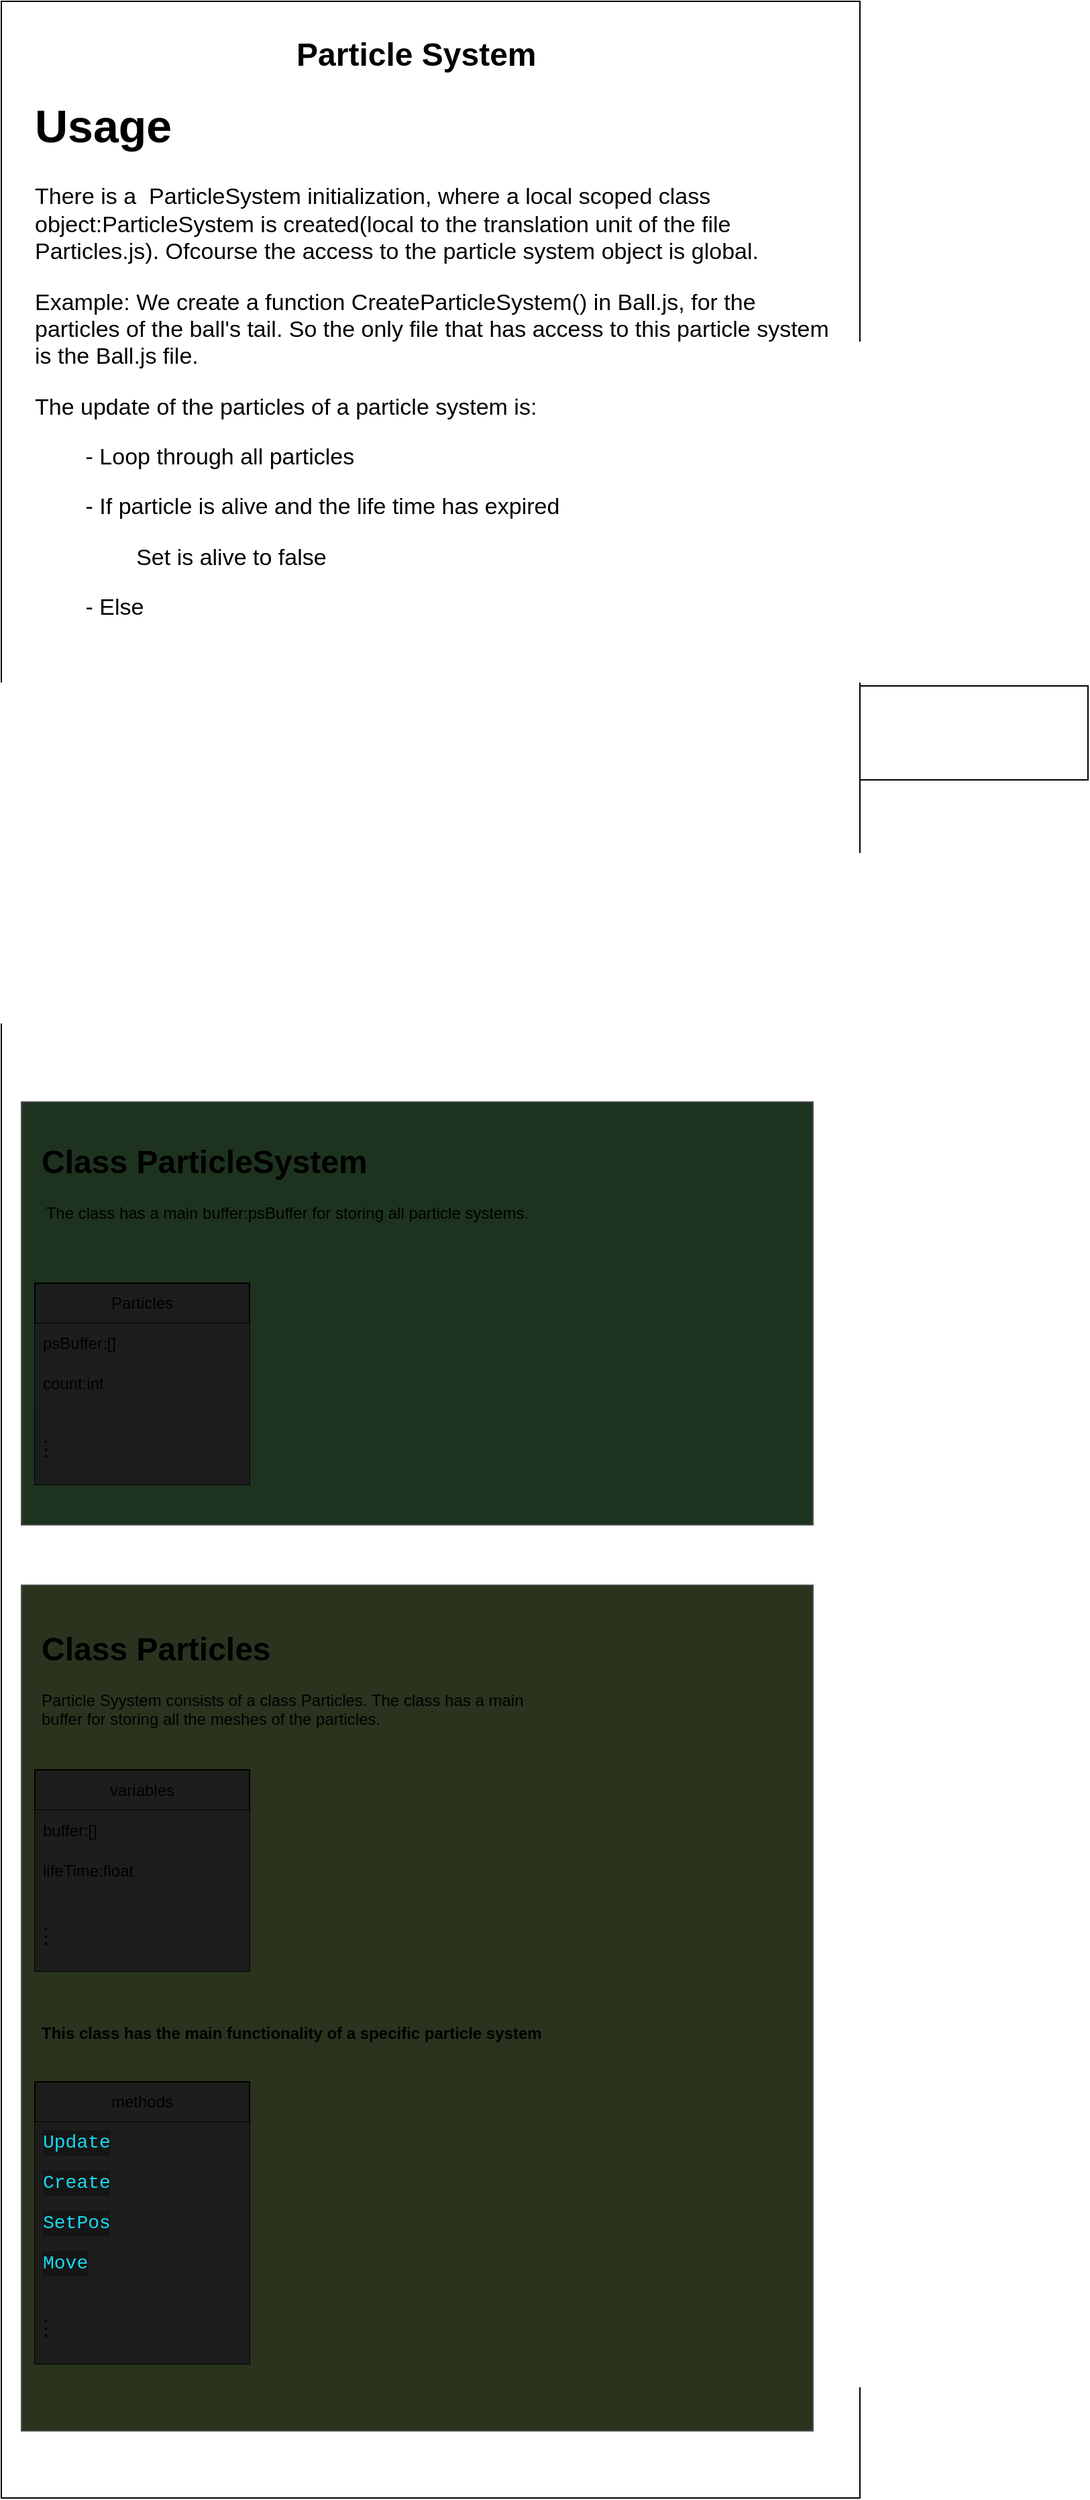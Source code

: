 <mxfile>
    <diagram id="NMNHoxecBD7GOg-Pw8OJ" name="Page-1">
        <mxGraphModel dx="1874" dy="754" grid="1" gridSize="10" guides="1" tooltips="1" connect="1" arrows="1" fold="1" page="1" pageScale="1" pageWidth="850" pageHeight="1100" math="0" shadow="0">
            <root>
                <mxCell id="0"/>
                <mxCell id="1" parent="0"/>
                <mxCell id="2" value="" style="rounded=0;whiteSpace=wrap;html=1;dropTarget=1;recursiveResize=0;container=1;" parent="1" vertex="1">
                    <mxGeometry x="470" y="540" width="270" height="70" as="geometry"/>
                </mxCell>
                <mxCell id="14" value="" style="rounded=0;whiteSpace=wrap;html=1;dropTarget=1;recursiveResize=0;container=1;" vertex="1" parent="1">
                    <mxGeometry x="-70" y="30" width="640" height="1860" as="geometry"/>
                </mxCell>
                <mxCell id="13" value="" style="rounded=0;whiteSpace=wrap;html=1;dropTarget=1;recursiveResize=0;container=1;fillColor=#1D331F;fontColor=#ffffff;strokeColor=#4D4D4D;" vertex="1" parent="14">
                    <mxGeometry x="15" y="820" width="590" height="315" as="geometry"/>
                </mxCell>
                <mxCell id="15" value="&lt;h1&gt;Class ParticleSystem&lt;/h1&gt;&lt;p&gt;&amp;nbsp;The class has a main buffer:psBuffer for storing all particle systems.&lt;/p&gt;&lt;p&gt;&lt;br&gt;&lt;/p&gt;" style="text;html=1;strokeColor=none;fillColor=none;spacing=5;spacingTop=-20;whiteSpace=wrap;overflow=hidden;rounded=0;" vertex="1" parent="13">
                    <mxGeometry x="10" y="25" width="400" height="100" as="geometry"/>
                </mxCell>
                <mxCell id="16" value="Particles" style="swimlane;fontStyle=0;childLayout=stackLayout;horizontal=1;startSize=30;horizontalStack=0;resizeParent=1;resizeParentMax=0;resizeLast=0;collapsible=1;marginBottom=0;whiteSpace=wrap;html=1;fillColor=#1C1D1C;" vertex="1" parent="13">
                    <mxGeometry x="10" y="135" width="160" height="150" as="geometry"/>
                </mxCell>
                <mxCell id="17" value="psBuffer:[]" style="text;align=left;verticalAlign=middle;spacingLeft=4;spacingRight=4;overflow=hidden;points=[[0,0.5],[1,0.5]];portConstraint=eastwest;rotatable=0;whiteSpace=wrap;html=1;fillColor=#1D1D1D;" vertex="1" parent="16">
                    <mxGeometry y="30" width="160" height="30" as="geometry"/>
                </mxCell>
                <mxCell id="18" value="count:int&lt;span style=&quot;white-space: pre;&quot;&gt;&#9;&lt;/span&gt;" style="text;align=left;verticalAlign=middle;spacingLeft=4;spacingRight=4;overflow=hidden;points=[[0,0.5],[1,0.5]];portConstraint=eastwest;rotatable=0;whiteSpace=wrap;html=1;fillColor=#1D1D1D;" vertex="1" parent="16">
                    <mxGeometry y="60" width="160" height="30" as="geometry"/>
                </mxCell>
                <mxCell id="19" value="&lt;p style=&quot;line-height: 40%;&quot;&gt;&lt;font style=&quot;font-size: 17px;&quot;&gt;.&lt;br&gt;.&lt;br&gt;.&lt;/font&gt;&lt;/p&gt;" style="text;align=left;verticalAlign=middle;spacingLeft=4;spacingRight=4;overflow=hidden;points=[[0,0.5],[1,0.5]];portConstraint=eastwest;rotatable=0;whiteSpace=wrap;html=1;fillColor=#1C1C1D;" vertex="1" parent="16">
                    <mxGeometry y="90" width="160" height="60" as="geometry"/>
                </mxCell>
                <mxCell id="20" value="" style="rounded=0;whiteSpace=wrap;html=1;dropTarget=1;recursiveResize=0;container=1;fillColor=#2A331E;fontColor=#ffffff;strokeColor=#4D4D4D;" vertex="1" parent="14">
                    <mxGeometry x="15" y="1180" width="590" height="630" as="geometry"/>
                </mxCell>
                <mxCell id="4" value="&lt;h1&gt;Class Particles&lt;/h1&gt;&lt;p&gt;Particle Syystem consists of a class Particles. The class has a main buffer for storing all the meshes of the particles.&lt;/p&gt;&lt;p&gt;&lt;br&gt;&lt;/p&gt;" style="text;html=1;strokeColor=none;fillColor=none;spacing=5;spacingTop=-20;whiteSpace=wrap;overflow=hidden;rounded=0;" vertex="1" parent="20">
                    <mxGeometry x="10" y="27.5" width="400" height="100" as="geometry"/>
                </mxCell>
                <mxCell id="5" value="variables" style="swimlane;fontStyle=0;childLayout=stackLayout;horizontal=1;startSize=30;horizontalStack=0;resizeParent=1;resizeParentMax=0;resizeLast=0;collapsible=1;marginBottom=0;whiteSpace=wrap;html=1;fillColor=#1D1D1D;" vertex="1" parent="20">
                    <mxGeometry x="10" y="137.5" width="160" height="150" as="geometry"/>
                </mxCell>
                <mxCell id="6" value="buffer:[]" style="text;strokeColor=none;fillColor=#1D1D1D;align=left;verticalAlign=middle;spacingLeft=4;spacingRight=4;overflow=hidden;points=[[0,0.5],[1,0.5]];portConstraint=eastwest;rotatable=0;whiteSpace=wrap;html=1;" vertex="1" parent="5">
                    <mxGeometry y="30" width="160" height="30" as="geometry"/>
                </mxCell>
                <mxCell id="7" value="lifeTime:float&lt;span style=&quot;white-space: pre;&quot;&gt;&#9;&lt;/span&gt;" style="text;strokeColor=none;fillColor=#1D1D1D;align=left;verticalAlign=middle;spacingLeft=4;spacingRight=4;overflow=hidden;points=[[0,0.5],[1,0.5]];portConstraint=eastwest;rotatable=0;whiteSpace=wrap;html=1;" vertex="1" parent="5">
                    <mxGeometry y="60" width="160" height="30" as="geometry"/>
                </mxCell>
                <mxCell id="8" value="&lt;p style=&quot;line-height: 40%;&quot;&gt;&lt;font style=&quot;font-size: 17px;&quot;&gt;.&lt;br&gt;.&lt;br&gt;.&lt;/font&gt;&lt;/p&gt;" style="text;strokeColor=none;fillColor=#1D1D1D;align=left;verticalAlign=middle;spacingLeft=4;spacingRight=4;overflow=hidden;points=[[0,0.5],[1,0.5]];portConstraint=eastwest;rotatable=0;whiteSpace=wrap;html=1;" vertex="1" parent="5">
                    <mxGeometry y="90" width="160" height="60" as="geometry"/>
                </mxCell>
                <mxCell id="27" value="&lt;h1 style=&quot;&quot;&gt;&lt;font style=&quot;font-size: 12px;&quot;&gt;This class has the main functionality of a specific particle system&lt;/font&gt;&lt;/h1&gt;" style="text;html=1;strokeColor=none;fillColor=none;spacing=5;spacingTop=-20;whiteSpace=wrap;overflow=hidden;rounded=0;" vertex="1" parent="20">
                    <mxGeometry x="10" y="310" width="400" height="40" as="geometry"/>
                </mxCell>
                <mxCell id="28" value="methods" style="swimlane;fontStyle=0;childLayout=stackLayout;horizontal=1;startSize=30;horizontalStack=0;resizeParent=1;resizeParentMax=0;resizeLast=0;collapsible=1;marginBottom=0;whiteSpace=wrap;html=1;fillColor=#1D1D1D;" vertex="1" parent="20">
                    <mxGeometry x="10" y="370" width="160" height="210" as="geometry"/>
                </mxCell>
                <mxCell id="29" value="&lt;div style=&quot;color: rgb(212, 212, 212); background-color: rgb(21, 21, 21); font-family: Consolas, &amp;quot;Courier New&amp;quot;, monospace; font-size: 14px; line-height: 19px;&quot;&gt;&lt;span style=&quot;color: #17daf0;&quot;&gt;Update&lt;/span&gt;&lt;/div&gt;" style="text;strokeColor=none;fillColor=#1D1D1D;align=left;verticalAlign=middle;spacingLeft=4;spacingRight=4;overflow=hidden;points=[[0,0.5],[1,0.5]];portConstraint=eastwest;rotatable=0;whiteSpace=wrap;html=1;" vertex="1" parent="28">
                    <mxGeometry y="30" width="160" height="30" as="geometry"/>
                </mxCell>
                <mxCell id="30" value="&lt;div style=&quot;color: rgb(212, 212, 212); background-color: rgb(21, 21, 21); font-family: Consolas, &amp;quot;Courier New&amp;quot;, monospace; font-size: 14px; line-height: 19px;&quot;&gt;&lt;span style=&quot;color: #17daf0;&quot;&gt;Create&lt;/span&gt;&lt;/div&gt;" style="text;strokeColor=none;fillColor=#1D1D1D;align=left;verticalAlign=middle;spacingLeft=4;spacingRight=4;overflow=hidden;points=[[0,0.5],[1,0.5]];portConstraint=eastwest;rotatable=0;whiteSpace=wrap;html=1;" vertex="1" parent="28">
                    <mxGeometry y="60" width="160" height="30" as="geometry"/>
                </mxCell>
                <mxCell id="32" value="&lt;div style=&quot;color: rgb(212, 212, 212); background-color: rgb(21, 21, 21); font-family: Consolas, &amp;quot;Courier New&amp;quot;, monospace; font-size: 14px; line-height: 19px;&quot;&gt;&lt;div style=&quot;line-height: 19px;&quot;&gt;&lt;span style=&quot;color: #17daf0;&quot;&gt;SetPos&lt;/span&gt;&lt;/div&gt;&lt;/div&gt;" style="text;strokeColor=none;fillColor=#1D1D1D;align=left;verticalAlign=middle;spacingLeft=4;spacingRight=4;overflow=hidden;points=[[0,0.5],[1,0.5]];portConstraint=eastwest;rotatable=0;whiteSpace=wrap;html=1;" vertex="1" parent="28">
                    <mxGeometry y="90" width="160" height="30" as="geometry"/>
                </mxCell>
                <mxCell id="53" value="&lt;div style=&quot;color: rgb(212, 212, 212); background-color: rgb(21, 21, 21); font-family: Consolas, &amp;quot;Courier New&amp;quot;, monospace; font-size: 14px; line-height: 19px;&quot;&gt;&lt;div style=&quot;line-height: 19px;&quot;&gt;&lt;div style=&quot;line-height: 19px;&quot;&gt;&lt;span style=&quot;color: #17daf0;&quot;&gt;Move&lt;/span&gt;&lt;/div&gt;&lt;/div&gt;&lt;/div&gt;" style="text;strokeColor=none;fillColor=#1D1D1D;align=left;verticalAlign=middle;spacingLeft=4;spacingRight=4;overflow=hidden;points=[[0,0.5],[1,0.5]];portConstraint=eastwest;rotatable=0;whiteSpace=wrap;html=1;" vertex="1" parent="28">
                    <mxGeometry y="120" width="160" height="30" as="geometry"/>
                </mxCell>
                <mxCell id="54" value="&lt;p style=&quot;line-height: 40%;&quot;&gt;&lt;font style=&quot;font-size: 17px;&quot;&gt;.&lt;br&gt;.&lt;br&gt;.&lt;/font&gt;&lt;/p&gt;" style="text;strokeColor=none;fillColor=#1D1D1D;align=left;verticalAlign=middle;spacingLeft=4;spacingRight=4;overflow=hidden;points=[[0,0.5],[1,0.5]];portConstraint=eastwest;rotatable=0;whiteSpace=wrap;html=1;" vertex="1" parent="28">
                    <mxGeometry y="150" width="160" height="60" as="geometry"/>
                </mxCell>
                <mxCell id="3" value="&lt;h1&gt;Particle System&lt;/h1&gt;" style="text;html=1;strokeColor=none;fillColor=none;spacing=5;spacingTop=-20;whiteSpace=wrap;overflow=hidden;rounded=0;" vertex="1" parent="14">
                    <mxGeometry x="215" y="20" width="190" height="50" as="geometry"/>
                </mxCell>
                <mxCell id="26" value="&lt;h1&gt;Usage&lt;/h1&gt;&lt;p&gt;There is a&amp;nbsp; ParticleSystem initialization, where a local scoped class object:ParticleSystem is created(local to the translation unit of the file Particles.js). Ofcourse the access to the particle system object is global.&lt;/p&gt;&lt;p&gt;Example: We create a function CreateParticleSystem() in Ball.js, for the particles of the ball's tail. So the only file that has access to this particle system is the Ball.js file.&lt;/p&gt;&lt;p&gt;The update of the particles of a particle system is:&lt;/p&gt;&lt;p&gt;&lt;span style=&quot;white-space: pre;&quot;&gt;&#9;&lt;/span&gt;- Loop through all particles&lt;br&gt;&lt;/p&gt;&lt;p&gt;&lt;span style=&quot;white-space: pre;&quot;&gt;&#9;&lt;/span&gt;- If particle is alive and the life time has expired&lt;br&gt;&lt;/p&gt;&lt;p&gt;&lt;span style=&quot;white-space: pre;&quot;&gt;&#9;&lt;/span&gt;&lt;span style=&quot;white-space: pre;&quot;&gt;&#9;&lt;/span&gt;Set is alive to false&lt;br&gt;&lt;/p&gt;&lt;p&gt;&lt;span style=&quot;white-space: pre;&quot;&gt;&#9;&lt;/span&gt;- Else&lt;/p&gt;&lt;p&gt;&amp;nbsp;&lt;br&gt;&lt;/p&gt;&lt;p&gt;&lt;span style=&quot;white-space: pre;&quot;&gt;&#9;&lt;/span&gt;&lt;span style=&quot;white-space: pre;&quot;&gt;&#9;&lt;/span&gt;&lt;br&gt;&lt;/p&gt;" style="text;html=1;strokeColor=none;fillColor=none;spacing=5;spacingTop=-20;whiteSpace=wrap;overflow=hidden;rounded=0;fontSize=17;" vertex="1" parent="14">
                    <mxGeometry x="20" y="60" width="610" height="590" as="geometry"/>
                </mxCell>
            </root>
        </mxGraphModel>
    </diagram>
</mxfile>